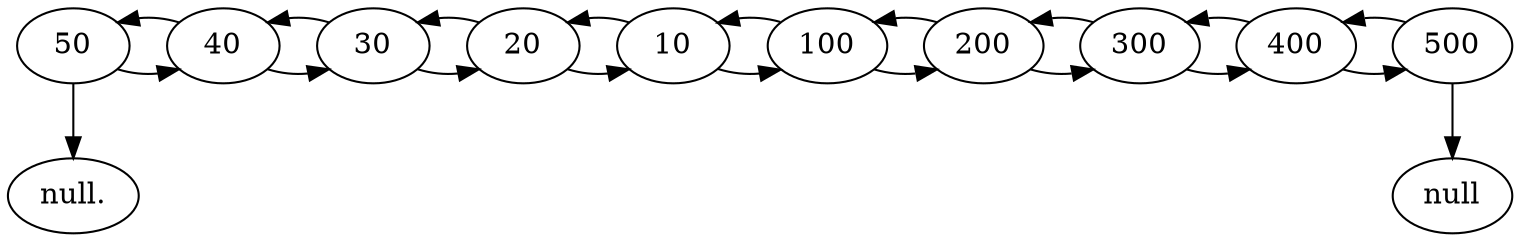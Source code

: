 // The round table
digraph {
	50 -> "null."
	50 -> 40 [constraint=false]
	40 -> 50 [constraint=false]
	40 -> 30 [constraint=false]
	30 -> 40 [constraint=false]
	30 -> 20 [constraint=false]
	20 -> 30 [constraint=false]
	20 -> 10 [constraint=false]
	10 -> 20 [constraint=false]
	10 -> 100 [constraint=false]
	100 -> 10 [constraint=false]
	100 -> 200 [constraint=false]
	200 -> 100 [constraint=false]
	200 -> 300 [constraint=false]
	300 -> 200 [constraint=false]
	300 -> 400 [constraint=false]
	400 -> 300 [constraint=false]
	400 -> 500 [constraint=false]
	500 -> 400 [constraint=false]
	500 -> null
}
